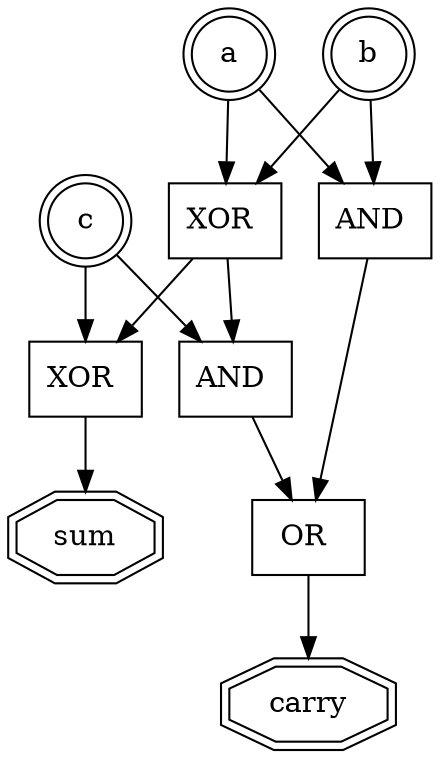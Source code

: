 digraph {
	0 [label=a shape=doublecircle]
	1 [label=b shape=doublecircle]
	2 [label=c shape=doublecircle]
	3 [label=sum shape=doubleoctagon]
	4 [label=carry shape=doubleoctagon]
	5 [label="XOR " shape=rectangle]
	0 -> 5
	1 -> 5
	6 [label="AND " shape=rectangle]
	0 -> 6
	1 -> 6
	7 [label="XOR " shape=rectangle]
	5 -> 7
	2 -> 7
	7 -> 3
	8 [label="AND " shape=rectangle]
	5 -> 8
	2 -> 8
	9 [label="OR " shape=rectangle]
	6 -> 9
	8 -> 9
	9 -> 4
}
